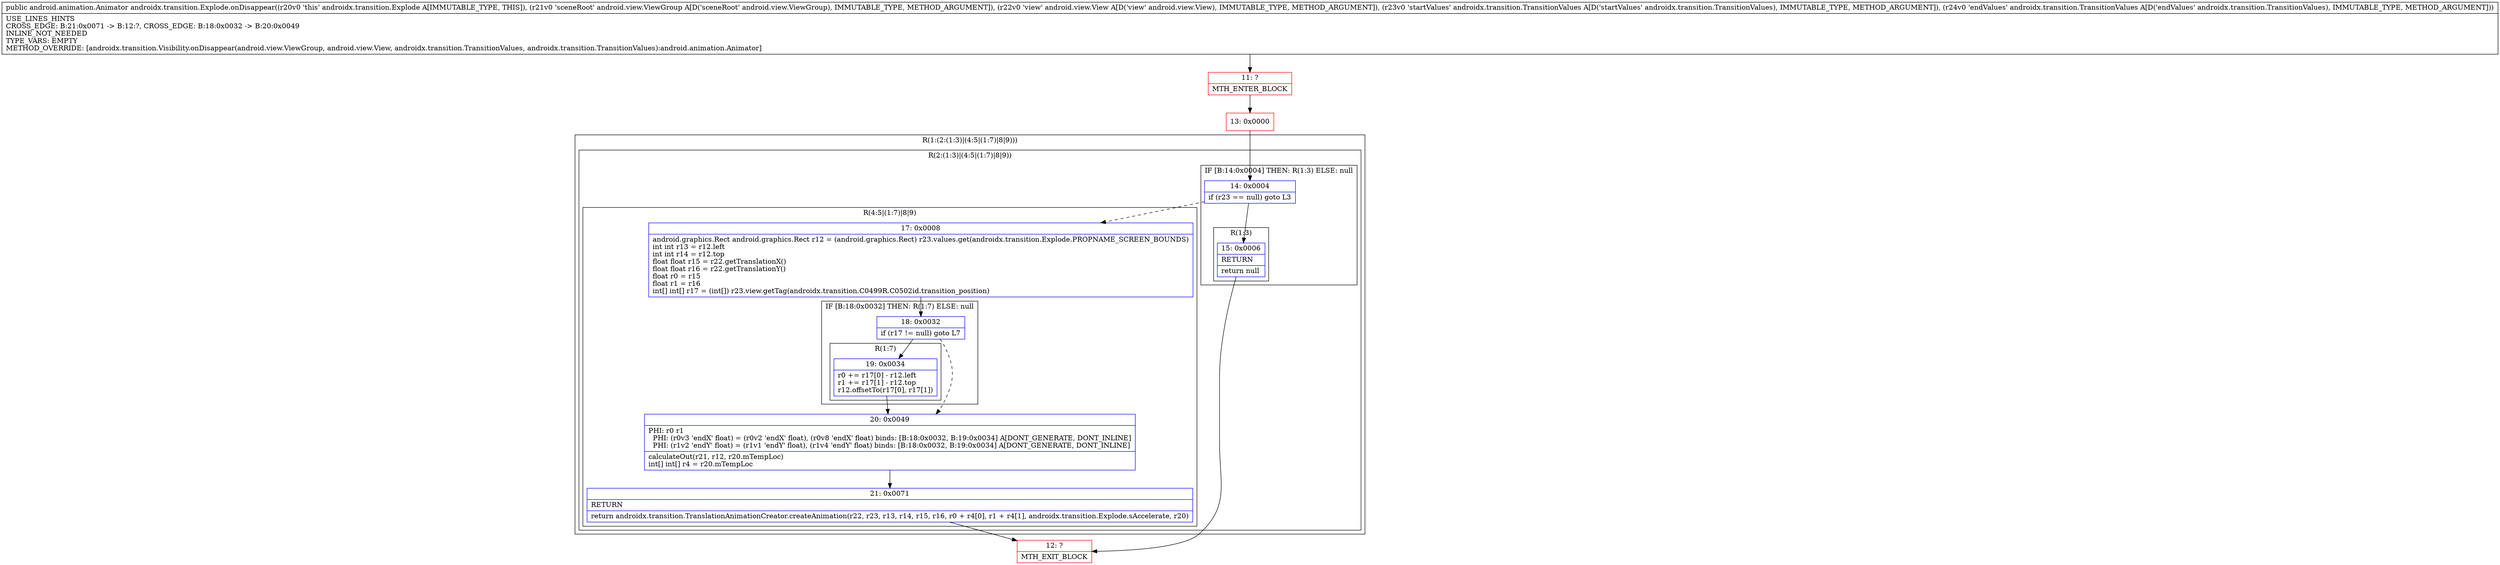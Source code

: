 digraph "CFG forandroidx.transition.Explode.onDisappear(Landroid\/view\/ViewGroup;Landroid\/view\/View;Landroidx\/transition\/TransitionValues;Landroidx\/transition\/TransitionValues;)Landroid\/animation\/Animator;" {
subgraph cluster_Region_49675253 {
label = "R(1:(2:(1:3)|(4:5|(1:7)|8|9)))";
node [shape=record,color=blue];
subgraph cluster_Region_42974949 {
label = "R(2:(1:3)|(4:5|(1:7)|8|9))";
node [shape=record,color=blue];
subgraph cluster_IfRegion_665554154 {
label = "IF [B:14:0x0004] THEN: R(1:3) ELSE: null";
node [shape=record,color=blue];
Node_14 [shape=record,label="{14\:\ 0x0004|if (r23 == null) goto L3\l}"];
subgraph cluster_Region_477966994 {
label = "R(1:3)";
node [shape=record,color=blue];
Node_15 [shape=record,label="{15\:\ 0x0006|RETURN\l|return null\l}"];
}
}
subgraph cluster_Region_1154056703 {
label = "R(4:5|(1:7)|8|9)";
node [shape=record,color=blue];
Node_17 [shape=record,label="{17\:\ 0x0008|android.graphics.Rect android.graphics.Rect r12 = (android.graphics.Rect) r23.values.get(androidx.transition.Explode.PROPNAME_SCREEN_BOUNDS)\lint int r13 = r12.left\lint int r14 = r12.top\lfloat float r15 = r22.getTranslationX()\lfloat float r16 = r22.getTranslationY()\lfloat r0 = r15\lfloat r1 = r16\lint[] int[] r17 = (int[]) r23.view.getTag(androidx.transition.C0499R.C0502id.transition_position)\l}"];
subgraph cluster_IfRegion_443404899 {
label = "IF [B:18:0x0032] THEN: R(1:7) ELSE: null";
node [shape=record,color=blue];
Node_18 [shape=record,label="{18\:\ 0x0032|if (r17 != null) goto L7\l}"];
subgraph cluster_Region_1028492881 {
label = "R(1:7)";
node [shape=record,color=blue];
Node_19 [shape=record,label="{19\:\ 0x0034|r0 += r17[0] \- r12.left\lr1 += r17[1] \- r12.top\lr12.offsetTo(r17[0], r17[1])\l}"];
}
}
Node_20 [shape=record,label="{20\:\ 0x0049|PHI: r0 r1 \l  PHI: (r0v3 'endX' float) = (r0v2 'endX' float), (r0v8 'endX' float) binds: [B:18:0x0032, B:19:0x0034] A[DONT_GENERATE, DONT_INLINE]\l  PHI: (r1v2 'endY' float) = (r1v1 'endY' float), (r1v4 'endY' float) binds: [B:18:0x0032, B:19:0x0034] A[DONT_GENERATE, DONT_INLINE]\l|calculateOut(r21, r12, r20.mTempLoc)\lint[] int[] r4 = r20.mTempLoc\l}"];
Node_21 [shape=record,label="{21\:\ 0x0071|RETURN\l|return androidx.transition.TranslationAnimationCreator.createAnimation(r22, r23, r13, r14, r15, r16, r0 + r4[0], r1 + r4[1], androidx.transition.Explode.sAccelerate, r20)\l}"];
}
}
}
Node_11 [shape=record,color=red,label="{11\:\ ?|MTH_ENTER_BLOCK\l}"];
Node_13 [shape=record,color=red,label="{13\:\ 0x0000}"];
Node_12 [shape=record,color=red,label="{12\:\ ?|MTH_EXIT_BLOCK\l}"];
MethodNode[shape=record,label="{public android.animation.Animator androidx.transition.Explode.onDisappear((r20v0 'this' androidx.transition.Explode A[IMMUTABLE_TYPE, THIS]), (r21v0 'sceneRoot' android.view.ViewGroup A[D('sceneRoot' android.view.ViewGroup), IMMUTABLE_TYPE, METHOD_ARGUMENT]), (r22v0 'view' android.view.View A[D('view' android.view.View), IMMUTABLE_TYPE, METHOD_ARGUMENT]), (r23v0 'startValues' androidx.transition.TransitionValues A[D('startValues' androidx.transition.TransitionValues), IMMUTABLE_TYPE, METHOD_ARGUMENT]), (r24v0 'endValues' androidx.transition.TransitionValues A[D('endValues' androidx.transition.TransitionValues), IMMUTABLE_TYPE, METHOD_ARGUMENT]))  | USE_LINES_HINTS\lCROSS_EDGE: B:21:0x0071 \-\> B:12:?, CROSS_EDGE: B:18:0x0032 \-\> B:20:0x0049\lINLINE_NOT_NEEDED\lTYPE_VARS: EMPTY\lMETHOD_OVERRIDE: [androidx.transition.Visibility.onDisappear(android.view.ViewGroup, android.view.View, androidx.transition.TransitionValues, androidx.transition.TransitionValues):android.animation.Animator]\l}"];
MethodNode -> Node_11;Node_14 -> Node_15;
Node_14 -> Node_17[style=dashed];
Node_15 -> Node_12;
Node_17 -> Node_18;
Node_18 -> Node_19;
Node_18 -> Node_20[style=dashed];
Node_19 -> Node_20;
Node_20 -> Node_21;
Node_21 -> Node_12;
Node_11 -> Node_13;
Node_13 -> Node_14;
}

